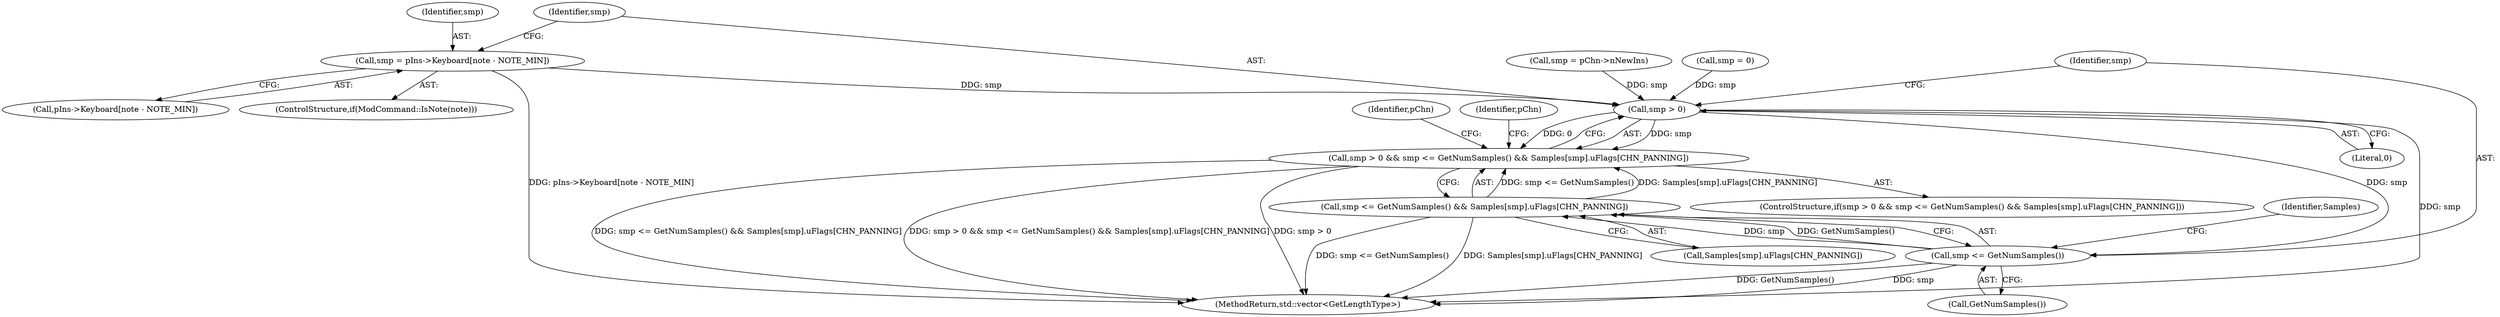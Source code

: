 digraph "0_openmpt_492022c7297ede682161d9c0ec2de15526424e76@pointer" {
"1001253" [label="(Call,smp = pIns->Keyboard[note - NOTE_MIN])"];
"1001271" [label="(Call,smp > 0)"];
"1001270" [label="(Call,smp > 0 && smp <= GetNumSamples() && Samples[smp].uFlags[CHN_PANNING])"];
"1001275" [label="(Call,smp <= GetNumSamples())"];
"1001274" [label="(Call,smp <= GetNumSamples() && Samples[smp].uFlags[CHN_PANNING])"];
"1001254" [label="(Identifier,smp)"];
"1001213" [label="(Call,smp = 0)"];
"1001253" [label="(Call,smp = pIns->Keyboard[note - NOTE_MIN])"];
"1001288" [label="(Identifier,pChn)"];
"1003931" [label="(MethodReturn,std::vector<GetLengthType>)"];
"1001255" [label="(Call,pIns->Keyboard[note - NOTE_MIN])"];
"1001270" [label="(Call,smp > 0 && smp <= GetNumSamples() && Samples[smp].uFlags[CHN_PANNING])"];
"1001250" [label="(ControlStructure,if(ModCommand::IsNote(note)))"];
"1001272" [label="(Identifier,smp)"];
"1001269" [label="(ControlStructure,if(smp > 0 && smp <= GetNumSamples() && Samples[smp].uFlags[CHN_PANNING]))"];
"1001298" [label="(Identifier,pChn)"];
"1001278" [label="(Call,Samples[smp].uFlags[CHN_PANNING])"];
"1001277" [label="(Call,GetNumSamples())"];
"1001271" [label="(Call,smp > 0)"];
"1001273" [label="(Literal,0)"];
"1001276" [label="(Identifier,smp)"];
"1001264" [label="(Call,smp = pChn->nNewIns)"];
"1001275" [label="(Call,smp <= GetNumSamples())"];
"1001281" [label="(Identifier,Samples)"];
"1001274" [label="(Call,smp <= GetNumSamples() && Samples[smp].uFlags[CHN_PANNING])"];
"1001253" -> "1001250"  [label="AST: "];
"1001253" -> "1001255"  [label="CFG: "];
"1001254" -> "1001253"  [label="AST: "];
"1001255" -> "1001253"  [label="AST: "];
"1001272" -> "1001253"  [label="CFG: "];
"1001253" -> "1003931"  [label="DDG: pIns->Keyboard[note - NOTE_MIN]"];
"1001253" -> "1001271"  [label="DDG: smp"];
"1001271" -> "1001270"  [label="AST: "];
"1001271" -> "1001273"  [label="CFG: "];
"1001272" -> "1001271"  [label="AST: "];
"1001273" -> "1001271"  [label="AST: "];
"1001276" -> "1001271"  [label="CFG: "];
"1001270" -> "1001271"  [label="CFG: "];
"1001271" -> "1003931"  [label="DDG: smp"];
"1001271" -> "1001270"  [label="DDG: smp"];
"1001271" -> "1001270"  [label="DDG: 0"];
"1001264" -> "1001271"  [label="DDG: smp"];
"1001213" -> "1001271"  [label="DDG: smp"];
"1001271" -> "1001275"  [label="DDG: smp"];
"1001270" -> "1001269"  [label="AST: "];
"1001270" -> "1001274"  [label="CFG: "];
"1001274" -> "1001270"  [label="AST: "];
"1001288" -> "1001270"  [label="CFG: "];
"1001298" -> "1001270"  [label="CFG: "];
"1001270" -> "1003931"  [label="DDG: smp > 0 && smp <= GetNumSamples() && Samples[smp].uFlags[CHN_PANNING]"];
"1001270" -> "1003931"  [label="DDG: smp > 0"];
"1001270" -> "1003931"  [label="DDG: smp <= GetNumSamples() && Samples[smp].uFlags[CHN_PANNING]"];
"1001274" -> "1001270"  [label="DDG: smp <= GetNumSamples()"];
"1001274" -> "1001270"  [label="DDG: Samples[smp].uFlags[CHN_PANNING]"];
"1001275" -> "1001274"  [label="AST: "];
"1001275" -> "1001277"  [label="CFG: "];
"1001276" -> "1001275"  [label="AST: "];
"1001277" -> "1001275"  [label="AST: "];
"1001281" -> "1001275"  [label="CFG: "];
"1001274" -> "1001275"  [label="CFG: "];
"1001275" -> "1003931"  [label="DDG: GetNumSamples()"];
"1001275" -> "1003931"  [label="DDG: smp"];
"1001275" -> "1001274"  [label="DDG: smp"];
"1001275" -> "1001274"  [label="DDG: GetNumSamples()"];
"1001274" -> "1001278"  [label="CFG: "];
"1001278" -> "1001274"  [label="AST: "];
"1001274" -> "1003931"  [label="DDG: smp <= GetNumSamples()"];
"1001274" -> "1003931"  [label="DDG: Samples[smp].uFlags[CHN_PANNING]"];
}
